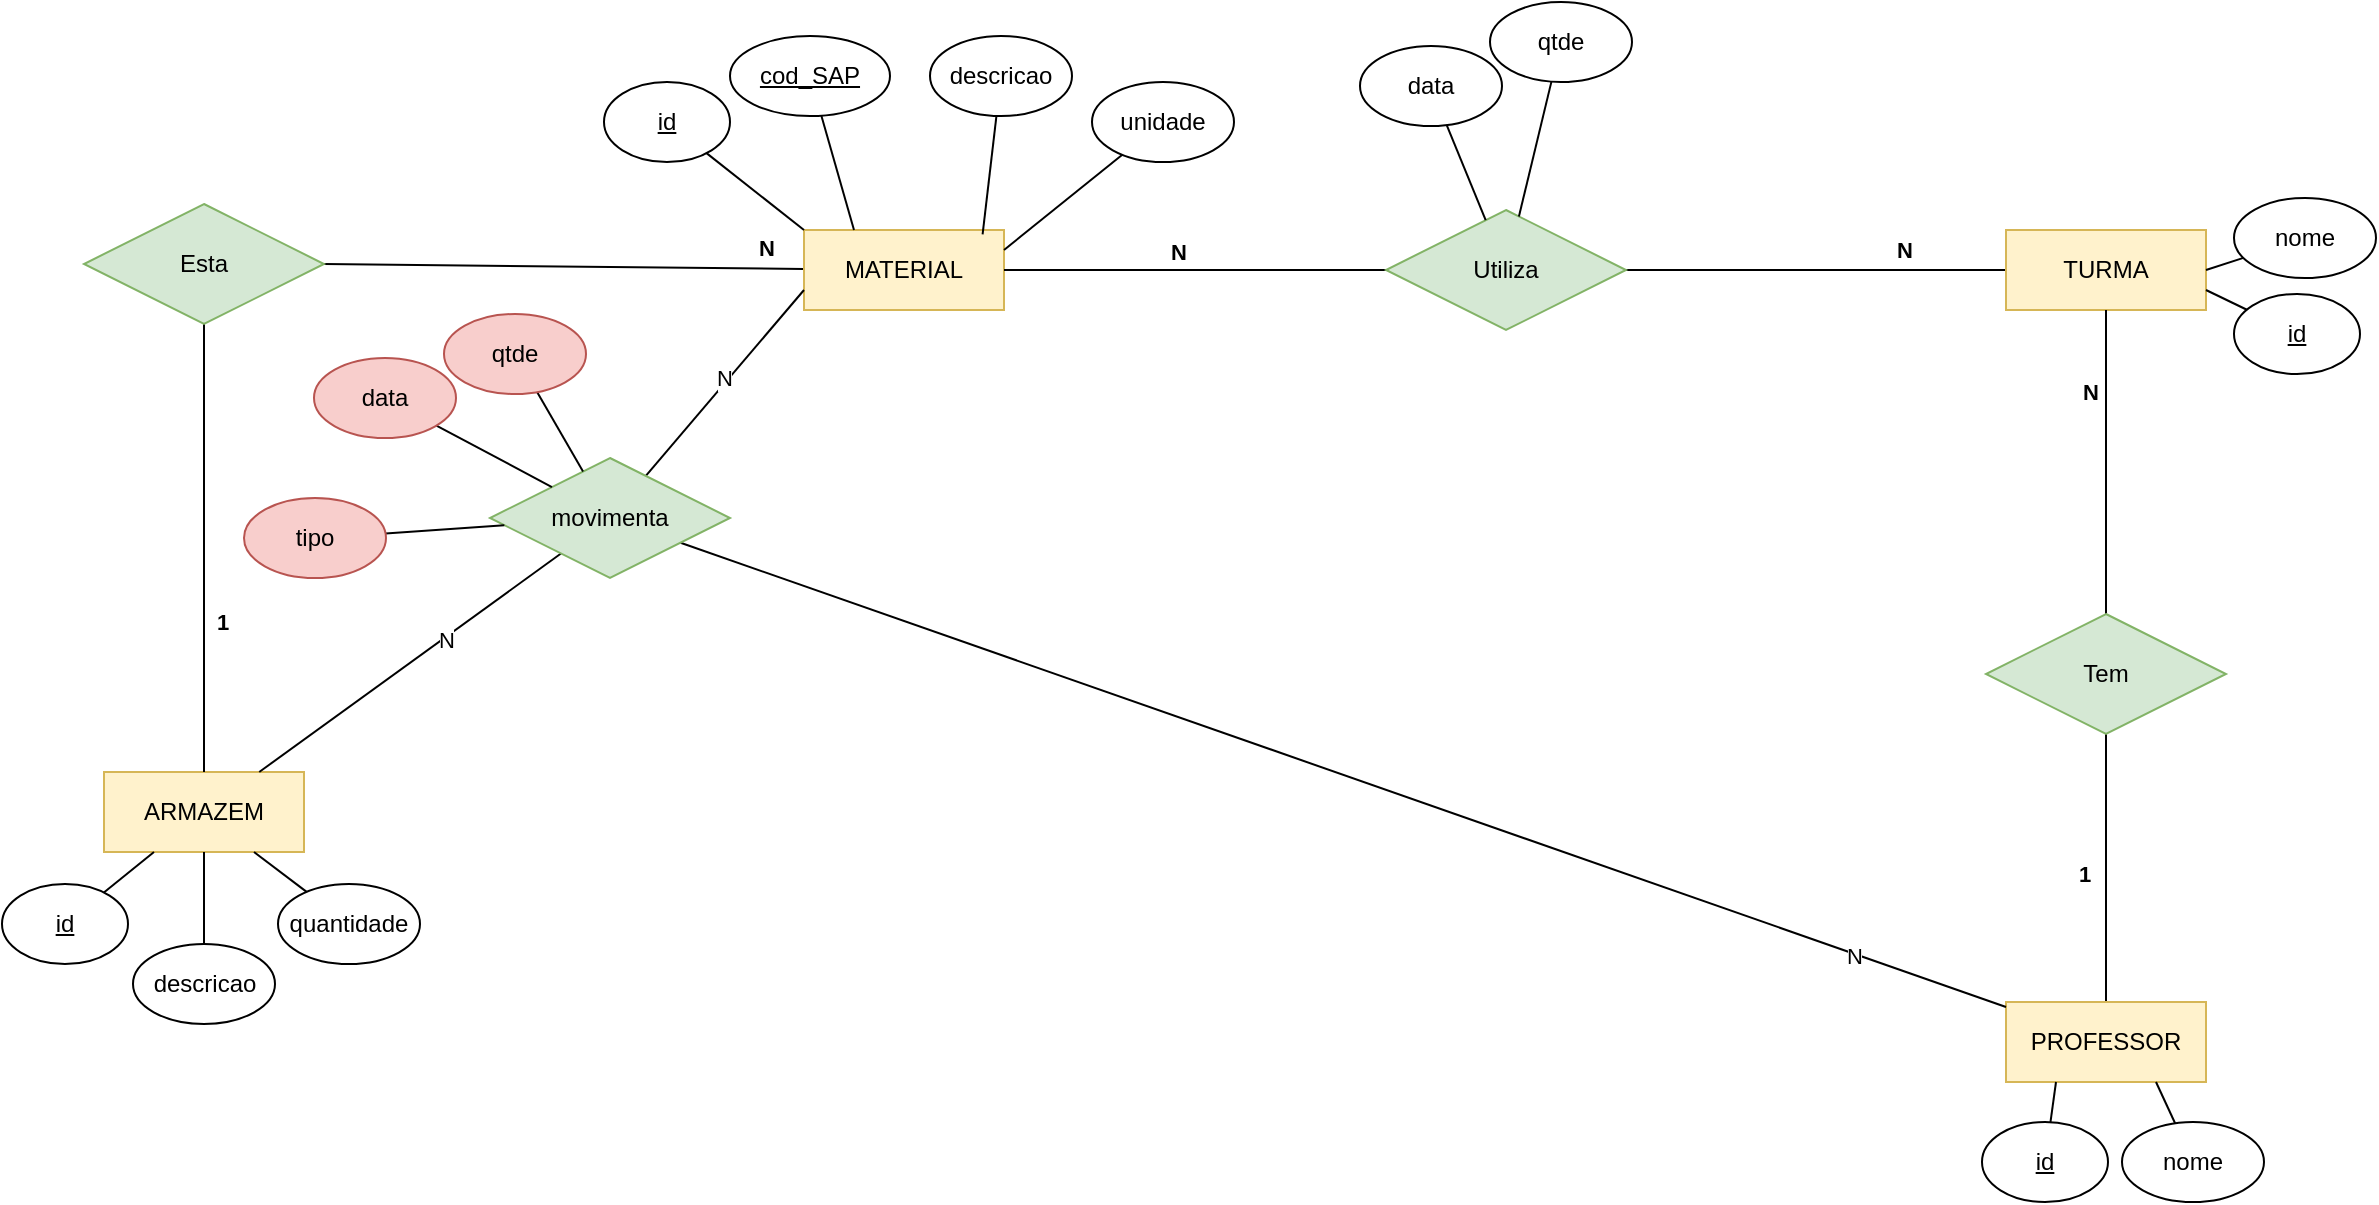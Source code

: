 <mxfile version="24.4.0" type="device">
  <diagram name="Página-1" id="fjwVlz2WJMUdeJktC3i_">
    <mxGraphModel dx="2062" dy="665" grid="0" gridSize="10" guides="1" tooltips="1" connect="1" arrows="1" fold="1" page="1" pageScale="1" pageWidth="827" pageHeight="1169" math="0" shadow="0">
      <root>
        <mxCell id="0" />
        <mxCell id="1" parent="0" />
        <mxCell id="pVoNxuN6uY7pED-ojz6z-17" style="edgeStyle=none;rounded=0;orthogonalLoop=1;jettySize=auto;html=1;entryX=0.5;entryY=1;entryDx=0;entryDy=0;strokeColor=default;align=center;verticalAlign=middle;fontFamily=Helvetica;fontSize=11;fontColor=default;labelBackgroundColor=default;endArrow=none;endFill=0;exitX=0.5;exitY=0;exitDx=0;exitDy=0;" parent="1" source="pVoNxuN6uY7pED-ojz6z-1" target="pVoNxuN6uY7pED-ojz6z-16" edge="1">
          <mxGeometry relative="1" as="geometry" />
        </mxCell>
        <mxCell id="EVKM_MRmos6q5N4HtGsX-1" value="1" style="edgeLabel;html=1;align=center;verticalAlign=middle;resizable=0;points=[];fontFamily=Helvetica;fontSize=11;fontColor=default;labelBackgroundColor=default;fontStyle=1" parent="pVoNxuN6uY7pED-ojz6z-17" vertex="1" connectable="0">
          <mxGeometry x="-0.236" y="1" relative="1" as="geometry">
            <mxPoint x="-10" y="-13" as="offset" />
          </mxGeometry>
        </mxCell>
        <mxCell id="pVoNxuN6uY7pED-ojz6z-1" value="PROFESSOR" style="whiteSpace=wrap;html=1;align=center;fillColor=#fff2cc;strokeColor=#d6b656;" parent="1" vertex="1">
          <mxGeometry x="181" y="899" width="100" height="40" as="geometry" />
        </mxCell>
        <mxCell id="pVoNxuN6uY7pED-ojz6z-2" value="ARMAZEM" style="whiteSpace=wrap;html=1;align=center;fillColor=#fff2cc;strokeColor=#d6b656;" parent="1" vertex="1">
          <mxGeometry x="-770" y="784" width="100" height="40" as="geometry" />
        </mxCell>
        <mxCell id="pVoNxuN6uY7pED-ojz6z-8" style="rounded=0;orthogonalLoop=1;jettySize=auto;html=1;entryX=1;entryY=0.5;entryDx=0;entryDy=0;endArrow=none;endFill=0;" parent="1" source="pVoNxuN6uY7pED-ojz6z-4" target="pVoNxuN6uY7pED-ojz6z-6" edge="1">
          <mxGeometry relative="1" as="geometry" />
        </mxCell>
        <mxCell id="pVoNxuN6uY7pED-ojz6z-35" value="N" style="edgeLabel;html=1;align=center;verticalAlign=middle;resizable=0;points=[];fontFamily=Helvetica;fontSize=11;fontColor=default;labelBackgroundColor=default;fontStyle=1" parent="pVoNxuN6uY7pED-ojz6z-8" vertex="1" connectable="0">
          <mxGeometry x="-0.056" y="-2" relative="1" as="geometry">
            <mxPoint x="94" y="-8" as="offset" />
          </mxGeometry>
        </mxCell>
        <mxCell id="pVoNxuN6uY7pED-ojz6z-4" value="MATERIAL" style="whiteSpace=wrap;html=1;align=center;fillColor=#fff2cc;strokeColor=#d6b656;" parent="1" vertex="1">
          <mxGeometry x="-420" y="513" width="100" height="40" as="geometry" />
        </mxCell>
        <mxCell id="lSHNpvzxY2RJnP1qVEIg-9" style="edgeStyle=none;rounded=0;orthogonalLoop=1;jettySize=auto;html=1;entryX=1;entryY=0.5;entryDx=0;entryDy=0;strokeColor=default;align=center;verticalAlign=middle;fontFamily=Helvetica;fontSize=11;fontColor=default;labelBackgroundColor=default;endArrow=none;endFill=0;" parent="1" source="pVoNxuN6uY7pED-ojz6z-5" target="lSHNpvzxY2RJnP1qVEIg-4" edge="1">
          <mxGeometry relative="1" as="geometry" />
        </mxCell>
        <mxCell id="lSHNpvzxY2RJnP1qVEIg-10" value="N" style="edgeLabel;html=1;align=center;verticalAlign=middle;resizable=0;points=[];fontFamily=Helvetica;fontSize=11;fontColor=default;labelBackgroundColor=default;fontStyle=1" parent="lSHNpvzxY2RJnP1qVEIg-9" vertex="1" connectable="0">
          <mxGeometry x="-0.457" relative="1" as="geometry">
            <mxPoint y="-10" as="offset" />
          </mxGeometry>
        </mxCell>
        <mxCell id="pVoNxuN6uY7pED-ojz6z-5" value="TURMA" style="whiteSpace=wrap;html=1;align=center;fillColor=#fff2cc;strokeColor=#d6b656;" parent="1" vertex="1">
          <mxGeometry x="181" y="513" width="100" height="40" as="geometry" />
        </mxCell>
        <mxCell id="pVoNxuN6uY7pED-ojz6z-9" style="edgeStyle=none;rounded=0;orthogonalLoop=1;jettySize=auto;html=1;entryX=0.5;entryY=0;entryDx=0;entryDy=0;strokeColor=default;align=center;verticalAlign=middle;fontFamily=Helvetica;fontSize=11;fontColor=default;labelBackgroundColor=default;endArrow=none;endFill=0;exitX=0.5;exitY=1;exitDx=0;exitDy=0;" parent="1" source="pVoNxuN6uY7pED-ojz6z-6" target="pVoNxuN6uY7pED-ojz6z-2" edge="1">
          <mxGeometry relative="1" as="geometry" />
        </mxCell>
        <mxCell id="pVoNxuN6uY7pED-ojz6z-34" value="1" style="edgeLabel;html=1;align=center;verticalAlign=middle;resizable=0;points=[];fontFamily=Helvetica;fontSize=11;fontColor=default;labelBackgroundColor=default;fontStyle=1" parent="pVoNxuN6uY7pED-ojz6z-9" vertex="1" connectable="0">
          <mxGeometry x="-0.27" y="2" relative="1" as="geometry">
            <mxPoint x="7" y="67" as="offset" />
          </mxGeometry>
        </mxCell>
        <mxCell id="pVoNxuN6uY7pED-ojz6z-6" value="Esta" style="shape=rhombus;perimeter=rhombusPerimeter;whiteSpace=wrap;html=1;align=center;fillColor=#d5e8d4;strokeColor=#82b366;" parent="1" vertex="1">
          <mxGeometry x="-780" y="500" width="120" height="60" as="geometry" />
        </mxCell>
        <mxCell id="pVoNxuN6uY7pED-ojz6z-18" style="edgeStyle=none;rounded=0;orthogonalLoop=1;jettySize=auto;html=1;entryX=0.5;entryY=1;entryDx=0;entryDy=0;strokeColor=default;align=center;verticalAlign=middle;fontFamily=Helvetica;fontSize=11;fontColor=default;labelBackgroundColor=default;endArrow=none;endFill=0;" parent="1" source="pVoNxuN6uY7pED-ojz6z-16" target="pVoNxuN6uY7pED-ojz6z-5" edge="1">
          <mxGeometry relative="1" as="geometry" />
        </mxCell>
        <mxCell id="EVKM_MRmos6q5N4HtGsX-2" value="N" style="edgeLabel;html=1;align=center;verticalAlign=middle;resizable=0;points=[];fontFamily=Helvetica;fontSize=11;fontColor=default;labelBackgroundColor=default;fontStyle=1" parent="pVoNxuN6uY7pED-ojz6z-18" vertex="1" connectable="0">
          <mxGeometry x="0.559" y="1" relative="1" as="geometry">
            <mxPoint x="-7" y="7" as="offset" />
          </mxGeometry>
        </mxCell>
        <mxCell id="pVoNxuN6uY7pED-ojz6z-16" value="Tem" style="shape=rhombus;perimeter=rhombusPerimeter;whiteSpace=wrap;html=1;align=center;fillColor=#d5e8d4;strokeColor=#82b366;" parent="1" vertex="1">
          <mxGeometry x="171" y="705" width="120" height="60" as="geometry" />
        </mxCell>
        <mxCell id="M0GuYXlyw545UFxGjxQ6-11" style="edgeStyle=none;rounded=0;orthogonalLoop=1;jettySize=auto;html=1;entryX=0.25;entryY=0;entryDx=0;entryDy=0;strokeColor=default;align=center;verticalAlign=middle;fontFamily=Helvetica;fontSize=11;fontColor=default;labelBackgroundColor=default;endArrow=none;endFill=0;" parent="1" source="EVKM_MRmos6q5N4HtGsX-6" target="pVoNxuN6uY7pED-ojz6z-4" edge="1">
          <mxGeometry relative="1" as="geometry" />
        </mxCell>
        <mxCell id="EVKM_MRmos6q5N4HtGsX-6" value="cod_SAP" style="ellipse;whiteSpace=wrap;html=1;align=center;fontStyle=4;" parent="1" vertex="1">
          <mxGeometry x="-457" y="416" width="80" height="40" as="geometry" />
        </mxCell>
        <mxCell id="M0GuYXlyw545UFxGjxQ6-10" style="edgeStyle=none;rounded=0;orthogonalLoop=1;jettySize=auto;html=1;entryX=1;entryY=0.75;entryDx=0;entryDy=0;strokeColor=default;align=center;verticalAlign=middle;fontFamily=Helvetica;fontSize=11;fontColor=default;labelBackgroundColor=default;endArrow=none;endFill=0;" parent="1" source="EVKM_MRmos6q5N4HtGsX-11" target="pVoNxuN6uY7pED-ojz6z-5" edge="1">
          <mxGeometry relative="1" as="geometry" />
        </mxCell>
        <mxCell id="EVKM_MRmos6q5N4HtGsX-11" value="id" style="ellipse;whiteSpace=wrap;html=1;align=center;fontStyle=4;" parent="1" vertex="1">
          <mxGeometry x="295" y="545" width="63" height="40" as="geometry" />
        </mxCell>
        <mxCell id="M0GuYXlyw545UFxGjxQ6-1" style="rounded=0;orthogonalLoop=1;jettySize=auto;html=1;endArrow=none;endFill=0;entryX=0.25;entryY=1;entryDx=0;entryDy=0;" parent="1" source="EVKM_MRmos6q5N4HtGsX-12" target="pVoNxuN6uY7pED-ojz6z-1" edge="1">
          <mxGeometry relative="1" as="geometry" />
        </mxCell>
        <mxCell id="EVKM_MRmos6q5N4HtGsX-12" value="id" style="ellipse;whiteSpace=wrap;html=1;align=center;fontStyle=4;" parent="1" vertex="1">
          <mxGeometry x="169" y="959" width="63" height="40" as="geometry" />
        </mxCell>
        <mxCell id="M0GuYXlyw545UFxGjxQ6-2" style="edgeStyle=none;rounded=0;orthogonalLoop=1;jettySize=auto;html=1;entryX=0.25;entryY=1;entryDx=0;entryDy=0;strokeColor=default;align=center;verticalAlign=middle;fontFamily=Helvetica;fontSize=11;fontColor=default;labelBackgroundColor=default;endArrow=none;endFill=0;" parent="1" source="EVKM_MRmos6q5N4HtGsX-13" target="pVoNxuN6uY7pED-ojz6z-2" edge="1">
          <mxGeometry relative="1" as="geometry" />
        </mxCell>
        <mxCell id="EVKM_MRmos6q5N4HtGsX-13" value="id" style="ellipse;whiteSpace=wrap;html=1;align=center;fontStyle=4;" parent="1" vertex="1">
          <mxGeometry x="-821" y="840" width="63" height="40" as="geometry" />
        </mxCell>
        <mxCell id="M0GuYXlyw545UFxGjxQ6-13" style="edgeStyle=none;rounded=0;orthogonalLoop=1;jettySize=auto;html=1;entryX=0;entryY=0;entryDx=0;entryDy=0;strokeColor=default;align=center;verticalAlign=middle;fontFamily=Helvetica;fontSize=11;fontColor=default;labelBackgroundColor=default;endArrow=none;endFill=0;" parent="1" source="EVKM_MRmos6q5N4HtGsX-14" target="pVoNxuN6uY7pED-ojz6z-4" edge="1">
          <mxGeometry relative="1" as="geometry" />
        </mxCell>
        <mxCell id="EVKM_MRmos6q5N4HtGsX-14" value="id" style="ellipse;whiteSpace=wrap;html=1;align=center;fontStyle=4;" parent="1" vertex="1">
          <mxGeometry x="-520" y="439" width="63" height="40" as="geometry" />
        </mxCell>
        <mxCell id="M0GuYXlyw545UFxGjxQ6-7" style="edgeStyle=none;rounded=0;orthogonalLoop=1;jettySize=auto;html=1;entryX=0.5;entryY=1;entryDx=0;entryDy=0;strokeColor=default;align=center;verticalAlign=middle;fontFamily=Helvetica;fontSize=11;fontColor=default;labelBackgroundColor=default;endArrow=none;endFill=0;" parent="1" source="M0GuYXlyw545UFxGjxQ6-6" target="pVoNxuN6uY7pED-ojz6z-2" edge="1">
          <mxGeometry relative="1" as="geometry" />
        </mxCell>
        <mxCell id="M0GuYXlyw545UFxGjxQ6-6" value="descricao" style="ellipse;whiteSpace=wrap;html=1;align=center;" parent="1" vertex="1">
          <mxGeometry x="-755.5" y="870" width="71" height="40" as="geometry" />
        </mxCell>
        <mxCell id="M0GuYXlyw545UFxGjxQ6-9" style="edgeStyle=none;rounded=0;orthogonalLoop=1;jettySize=auto;html=1;strokeColor=default;align=center;verticalAlign=middle;fontFamily=Helvetica;fontSize=11;fontColor=default;labelBackgroundColor=default;endArrow=none;endFill=0;entryX=0.75;entryY=1;entryDx=0;entryDy=0;" parent="1" source="M0GuYXlyw545UFxGjxQ6-8" target="pVoNxuN6uY7pED-ojz6z-1" edge="1">
          <mxGeometry relative="1" as="geometry">
            <mxPoint x="-374.857" y="1085" as="targetPoint" />
          </mxGeometry>
        </mxCell>
        <mxCell id="M0GuYXlyw545UFxGjxQ6-8" value="nome" style="ellipse;whiteSpace=wrap;html=1;align=center;" parent="1" vertex="1">
          <mxGeometry x="239" y="959" width="71" height="40" as="geometry" />
        </mxCell>
        <mxCell id="M0GuYXlyw545UFxGjxQ6-15" style="edgeStyle=none;rounded=0;orthogonalLoop=1;jettySize=auto;html=1;entryX=0.893;entryY=0.054;entryDx=0;entryDy=0;strokeColor=default;align=center;verticalAlign=middle;fontFamily=Helvetica;fontSize=11;fontColor=default;labelBackgroundColor=default;endArrow=none;endFill=0;entryPerimeter=0;" parent="1" source="M0GuYXlyw545UFxGjxQ6-14" target="pVoNxuN6uY7pED-ojz6z-4" edge="1">
          <mxGeometry relative="1" as="geometry" />
        </mxCell>
        <mxCell id="M0GuYXlyw545UFxGjxQ6-14" value="descricao" style="ellipse;whiteSpace=wrap;html=1;align=center;" parent="1" vertex="1">
          <mxGeometry x="-357" y="416" width="71" height="40" as="geometry" />
        </mxCell>
        <mxCell id="M0GuYXlyw545UFxGjxQ6-17" style="edgeStyle=none;rounded=0;orthogonalLoop=1;jettySize=auto;html=1;entryX=1;entryY=0.5;entryDx=0;entryDy=0;strokeColor=default;align=center;verticalAlign=middle;fontFamily=Helvetica;fontSize=11;fontColor=default;labelBackgroundColor=default;endArrow=none;endFill=0;" parent="1" source="M0GuYXlyw545UFxGjxQ6-16" target="pVoNxuN6uY7pED-ojz6z-5" edge="1">
          <mxGeometry relative="1" as="geometry" />
        </mxCell>
        <mxCell id="M0GuYXlyw545UFxGjxQ6-16" value="nome" style="ellipse;whiteSpace=wrap;html=1;align=center;" parent="1" vertex="1">
          <mxGeometry x="295" y="497" width="71" height="40" as="geometry" />
        </mxCell>
        <mxCell id="M0GuYXlyw545UFxGjxQ6-21" style="edgeStyle=none;rounded=0;orthogonalLoop=1;jettySize=auto;html=1;entryX=1;entryY=0.25;entryDx=0;entryDy=0;strokeColor=default;align=center;verticalAlign=middle;fontFamily=Helvetica;fontSize=11;fontColor=default;labelBackgroundColor=default;endArrow=none;endFill=0;" parent="1" source="M0GuYXlyw545UFxGjxQ6-20" target="pVoNxuN6uY7pED-ojz6z-4" edge="1">
          <mxGeometry relative="1" as="geometry" />
        </mxCell>
        <mxCell id="M0GuYXlyw545UFxGjxQ6-20" value="unidade" style="ellipse;whiteSpace=wrap;html=1;align=center;" parent="1" vertex="1">
          <mxGeometry x="-276" y="439" width="71" height="40" as="geometry" />
        </mxCell>
        <mxCell id="lSHNpvzxY2RJnP1qVEIg-3" style="edgeStyle=none;rounded=0;orthogonalLoop=1;jettySize=auto;html=1;entryX=0.75;entryY=1;entryDx=0;entryDy=0;strokeColor=default;align=center;verticalAlign=middle;fontFamily=Helvetica;fontSize=11;fontColor=default;labelBackgroundColor=default;endArrow=none;endFill=0;" parent="1" source="lSHNpvzxY2RJnP1qVEIg-2" target="pVoNxuN6uY7pED-ojz6z-2" edge="1">
          <mxGeometry relative="1" as="geometry" />
        </mxCell>
        <mxCell id="lSHNpvzxY2RJnP1qVEIg-2" value="quantidade" style="ellipse;whiteSpace=wrap;html=1;align=center;" parent="1" vertex="1">
          <mxGeometry x="-683" y="840" width="71" height="40" as="geometry" />
        </mxCell>
        <mxCell id="lSHNpvzxY2RJnP1qVEIg-6" style="edgeStyle=none;rounded=0;orthogonalLoop=1;jettySize=auto;html=1;entryX=1;entryY=0.5;entryDx=0;entryDy=0;strokeColor=default;align=center;verticalAlign=middle;fontFamily=Helvetica;fontSize=11;fontColor=default;labelBackgroundColor=default;endArrow=none;endFill=0;exitX=0;exitY=0.5;exitDx=0;exitDy=0;" parent="1" source="lSHNpvzxY2RJnP1qVEIg-4" target="pVoNxuN6uY7pED-ojz6z-4" edge="1">
          <mxGeometry relative="1" as="geometry" />
        </mxCell>
        <mxCell id="lSHNpvzxY2RJnP1qVEIg-8" value="N" style="edgeLabel;html=1;align=center;verticalAlign=middle;resizable=0;points=[];fontFamily=Helvetica;fontSize=11;fontColor=default;labelBackgroundColor=default;fontStyle=1" parent="lSHNpvzxY2RJnP1qVEIg-6" vertex="1" connectable="0">
          <mxGeometry x="0.109" y="-3" relative="1" as="geometry">
            <mxPoint x="2" y="-6" as="offset" />
          </mxGeometry>
        </mxCell>
        <mxCell id="lSHNpvzxY2RJnP1qVEIg-4" value="Utiliza" style="shape=rhombus;perimeter=rhombusPerimeter;whiteSpace=wrap;html=1;align=center;fillColor=#d5e8d4;strokeColor=#82b366;" parent="1" vertex="1">
          <mxGeometry x="-129" y="503" width="120" height="60" as="geometry" />
        </mxCell>
        <mxCell id="kf-MscX-l-IxeHF0kwC9-1" style="edgeStyle=none;rounded=0;orthogonalLoop=1;jettySize=auto;html=1;entryX=0;entryY=0.75;entryDx=0;entryDy=0;strokeColor=default;align=center;verticalAlign=middle;fontFamily=Helvetica;fontSize=11;fontColor=default;labelBackgroundColor=default;endArrow=none;endFill=0;" edge="1" parent="1" source="nS24BPgf6lexv3vX_hCp-1" target="pVoNxuN6uY7pED-ojz6z-4">
          <mxGeometry relative="1" as="geometry" />
        </mxCell>
        <mxCell id="kf-MscX-l-IxeHF0kwC9-15" value="N" style="edgeLabel;html=1;align=center;verticalAlign=middle;resizable=0;points=[];fontFamily=Helvetica;fontSize=11;fontColor=default;labelBackgroundColor=default;" vertex="1" connectable="0" parent="kf-MscX-l-IxeHF0kwC9-1">
          <mxGeometry x="0.023" y="2" relative="1" as="geometry">
            <mxPoint as="offset" />
          </mxGeometry>
        </mxCell>
        <mxCell id="kf-MscX-l-IxeHF0kwC9-2" style="edgeStyle=none;rounded=0;orthogonalLoop=1;jettySize=auto;html=1;strokeColor=default;align=center;verticalAlign=middle;fontFamily=Helvetica;fontSize=11;fontColor=default;labelBackgroundColor=default;endArrow=none;endFill=0;" edge="1" parent="1" source="nS24BPgf6lexv3vX_hCp-1" target="pVoNxuN6uY7pED-ojz6z-2">
          <mxGeometry relative="1" as="geometry" />
        </mxCell>
        <mxCell id="kf-MscX-l-IxeHF0kwC9-16" value="N" style="edgeLabel;html=1;align=center;verticalAlign=middle;resizable=0;points=[];fontFamily=Helvetica;fontSize=11;fontColor=default;labelBackgroundColor=default;" vertex="1" connectable="0" parent="kf-MscX-l-IxeHF0kwC9-2">
          <mxGeometry x="-0.228" y="1" relative="1" as="geometry">
            <mxPoint as="offset" />
          </mxGeometry>
        </mxCell>
        <mxCell id="kf-MscX-l-IxeHF0kwC9-9" style="edgeStyle=none;rounded=0;orthogonalLoop=1;jettySize=auto;html=1;strokeColor=default;align=center;verticalAlign=middle;fontFamily=Helvetica;fontSize=11;fontColor=default;labelBackgroundColor=default;endArrow=none;endFill=0;" edge="1" parent="1" source="nS24BPgf6lexv3vX_hCp-1" target="pVoNxuN6uY7pED-ojz6z-1">
          <mxGeometry relative="1" as="geometry" />
        </mxCell>
        <mxCell id="kf-MscX-l-IxeHF0kwC9-14" value="N" style="edgeLabel;html=1;align=center;verticalAlign=middle;resizable=0;points=[];fontFamily=Helvetica;fontSize=11;fontColor=default;labelBackgroundColor=default;" vertex="1" connectable="0" parent="kf-MscX-l-IxeHF0kwC9-9">
          <mxGeometry x="0.768" y="-1" relative="1" as="geometry">
            <mxPoint x="1" as="offset" />
          </mxGeometry>
        </mxCell>
        <mxCell id="nS24BPgf6lexv3vX_hCp-1" value="movimenta" style="shape=rhombus;perimeter=rhombusPerimeter;whiteSpace=wrap;html=1;align=center;fillColor=#d5e8d4;strokeColor=#82b366;" parent="1" vertex="1">
          <mxGeometry x="-577" y="627" width="120" height="60" as="geometry" />
        </mxCell>
        <mxCell id="kf-MscX-l-IxeHF0kwC9-4" style="edgeStyle=none;rounded=0;orthogonalLoop=1;jettySize=auto;html=1;strokeColor=default;align=center;verticalAlign=middle;fontFamily=Helvetica;fontSize=11;fontColor=default;labelBackgroundColor=default;endArrow=none;endFill=0;" edge="1" parent="1" source="kf-MscX-l-IxeHF0kwC9-3" target="nS24BPgf6lexv3vX_hCp-1">
          <mxGeometry relative="1" as="geometry" />
        </mxCell>
        <mxCell id="kf-MscX-l-IxeHF0kwC9-3" value="data" style="ellipse;whiteSpace=wrap;html=1;align=center;fillColor=#f8cecc;strokeColor=#b85450;" vertex="1" parent="1">
          <mxGeometry x="-665" y="577" width="71" height="40" as="geometry" />
        </mxCell>
        <mxCell id="kf-MscX-l-IxeHF0kwC9-6" style="edgeStyle=none;rounded=0;orthogonalLoop=1;jettySize=auto;html=1;strokeColor=default;align=center;verticalAlign=middle;fontFamily=Helvetica;fontSize=11;fontColor=default;labelBackgroundColor=default;endArrow=none;endFill=0;" edge="1" parent="1" source="kf-MscX-l-IxeHF0kwC9-5" target="nS24BPgf6lexv3vX_hCp-1">
          <mxGeometry relative="1" as="geometry" />
        </mxCell>
        <mxCell id="kf-MscX-l-IxeHF0kwC9-5" value="qtde" style="ellipse;whiteSpace=wrap;html=1;align=center;fillColor=#f8cecc;strokeColor=#b85450;" vertex="1" parent="1">
          <mxGeometry x="-600" y="555" width="71" height="40" as="geometry" />
        </mxCell>
        <mxCell id="kf-MscX-l-IxeHF0kwC9-8" style="edgeStyle=none;rounded=0;orthogonalLoop=1;jettySize=auto;html=1;strokeColor=default;align=center;verticalAlign=middle;fontFamily=Helvetica;fontSize=11;fontColor=default;labelBackgroundColor=default;endArrow=none;endFill=0;" edge="1" parent="1" source="kf-MscX-l-IxeHF0kwC9-7" target="nS24BPgf6lexv3vX_hCp-1">
          <mxGeometry relative="1" as="geometry" />
        </mxCell>
        <mxCell id="kf-MscX-l-IxeHF0kwC9-7" value="tipo" style="ellipse;whiteSpace=wrap;html=1;align=center;fillColor=#f8cecc;strokeColor=#b85450;" vertex="1" parent="1">
          <mxGeometry x="-700" y="647" width="71" height="40" as="geometry" />
        </mxCell>
        <mxCell id="kf-MscX-l-IxeHF0kwC9-13" style="edgeStyle=none;rounded=0;orthogonalLoop=1;jettySize=auto;html=1;strokeColor=default;align=center;verticalAlign=middle;fontFamily=Helvetica;fontSize=11;fontColor=default;labelBackgroundColor=default;endArrow=none;endFill=0;" edge="1" parent="1" source="kf-MscX-l-IxeHF0kwC9-10" target="lSHNpvzxY2RJnP1qVEIg-4">
          <mxGeometry relative="1" as="geometry" />
        </mxCell>
        <mxCell id="kf-MscX-l-IxeHF0kwC9-10" value="data" style="ellipse;whiteSpace=wrap;html=1;align=center;" vertex="1" parent="1">
          <mxGeometry x="-142" y="421" width="71" height="40" as="geometry" />
        </mxCell>
        <mxCell id="kf-MscX-l-IxeHF0kwC9-12" style="edgeStyle=none;rounded=0;orthogonalLoop=1;jettySize=auto;html=1;strokeColor=default;align=center;verticalAlign=middle;fontFamily=Helvetica;fontSize=11;fontColor=default;labelBackgroundColor=default;endArrow=none;endFill=0;" edge="1" parent="1" source="kf-MscX-l-IxeHF0kwC9-11" target="lSHNpvzxY2RJnP1qVEIg-4">
          <mxGeometry relative="1" as="geometry" />
        </mxCell>
        <mxCell id="kf-MscX-l-IxeHF0kwC9-11" value="qtde" style="ellipse;whiteSpace=wrap;html=1;align=center;" vertex="1" parent="1">
          <mxGeometry x="-77" y="399" width="71" height="40" as="geometry" />
        </mxCell>
      </root>
    </mxGraphModel>
  </diagram>
</mxfile>
